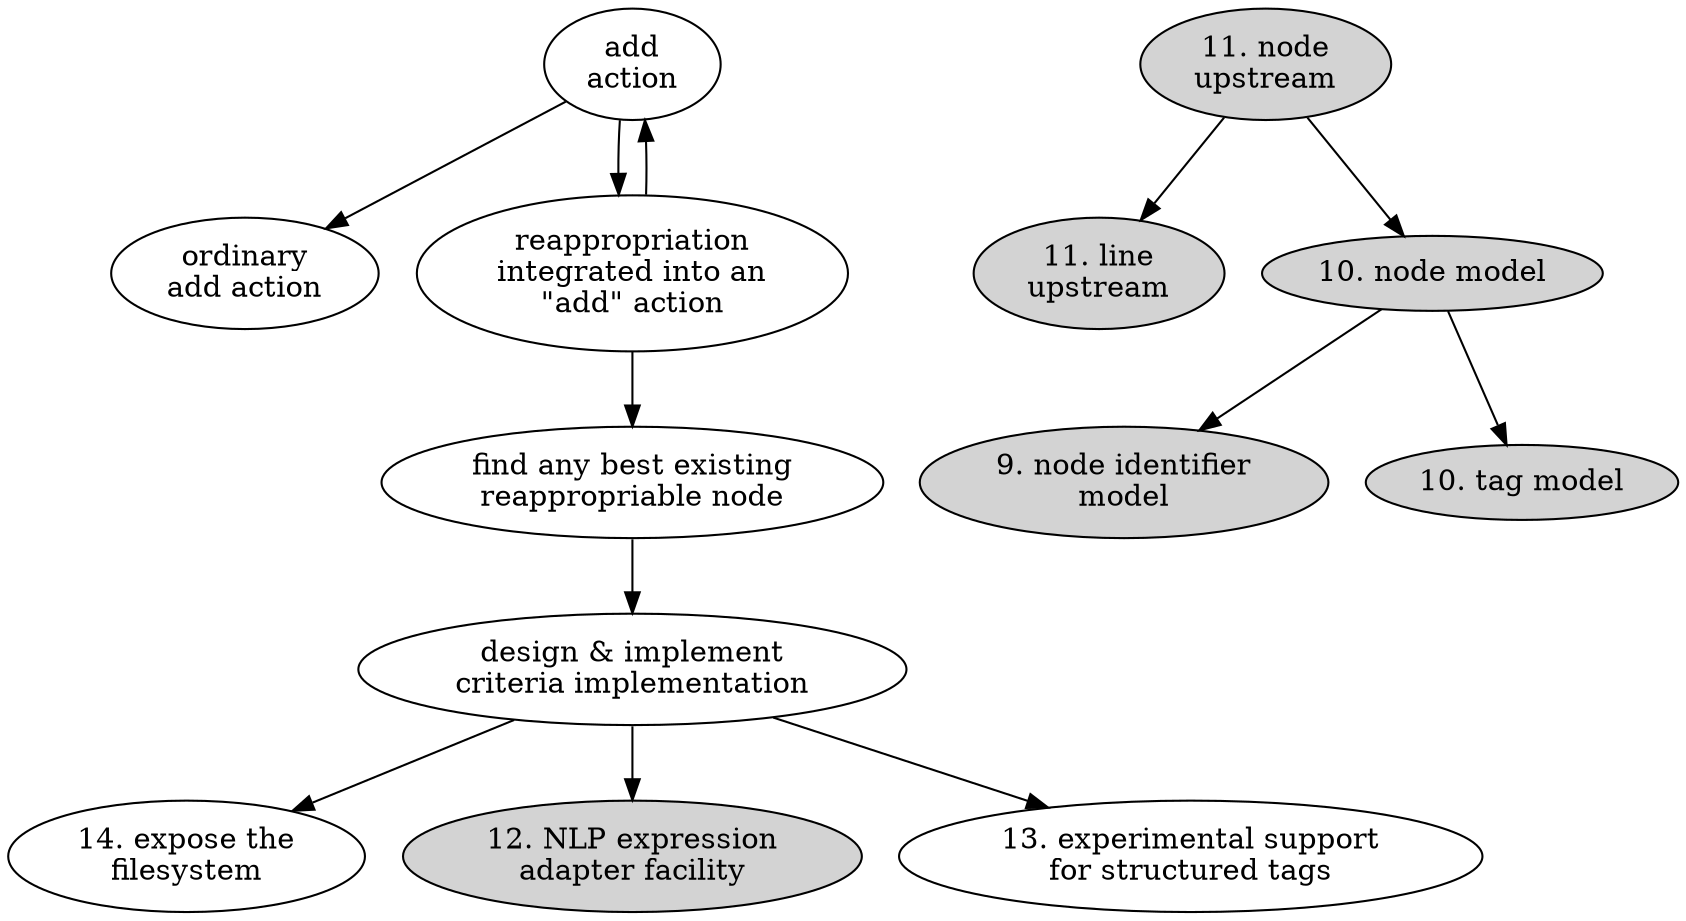 digraph {

  aa [label="add\naction" ]
  de [label="design & implement\ncriteria implementation"]
  FS [label="14. expose the\nfilesystem"]
  line_upstream [label="11. line\nupstream" style=filled]
  NLP_experiment [label="12. NLP expression\nadapter facility" style=filled]
  node_identifier_model [label="9. node identifier\nmodel" style=filled]
  node_model [label="10. node model" style=filled]
  node_upstream [label="11. node\nupstream" style=filled]
  oaa [label="ordinary\nadd action"]
  rea [label="reappropriation\nintegrated into an\n\"add\" action" ]
  rea_actor [label="find any best existing\nreappropriable node" ]
  stru [label="13. experimental support\nfor structured tags"]
  tag_model [label="10. tag model" style=filled]

  aa->rea
  rea->aa
  aa->oaa
  rea->rea_actor

  rea_actor->de
  de->NLP_experiment
  de->FS
  de->stru

  node_upstream -> line_upstream
  node_upstream -> node_model

  node_model -> node_identifier_model
  node_model -> tag_model

}
